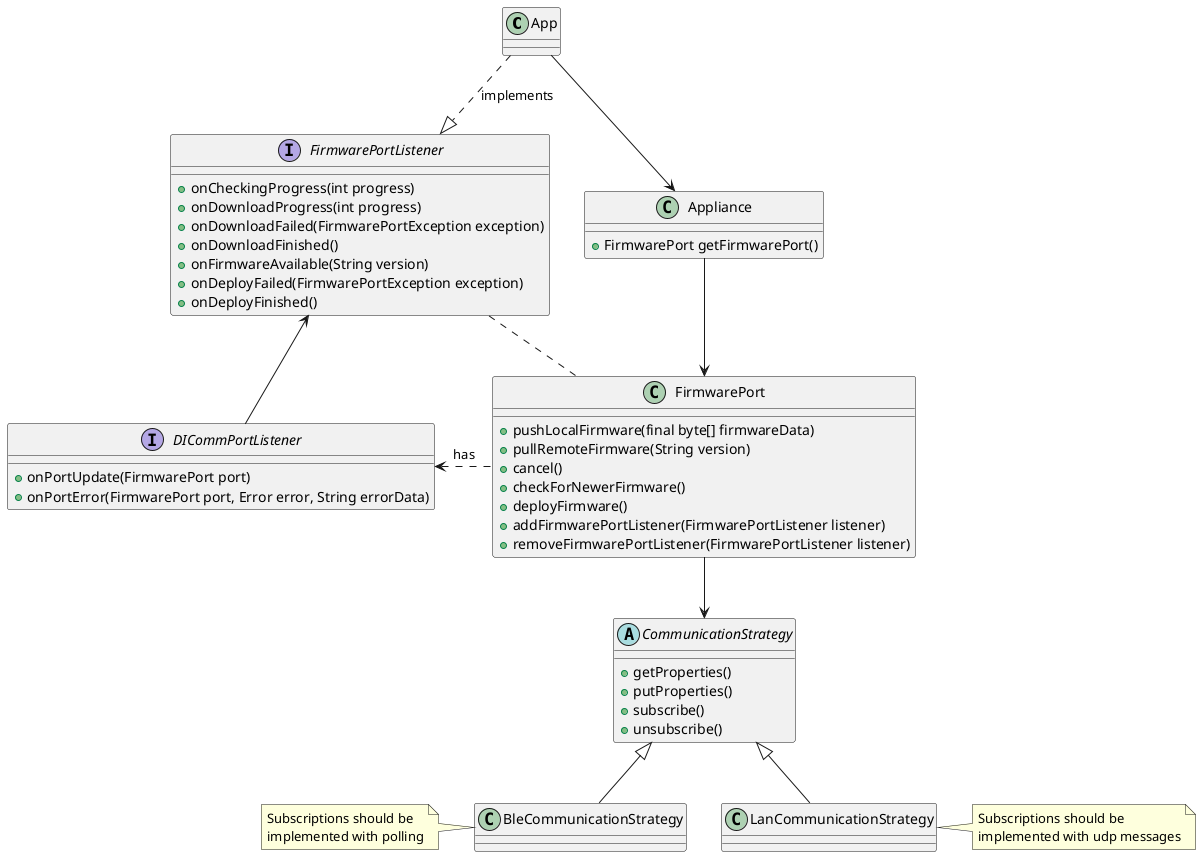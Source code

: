 @startuml

class App {
}

class Appliance {
    + FirmwarePort getFirmwarePort()
}

class FirmwarePort {
    + pushLocalFirmware(final byte[] firmwareData)
    + pullRemoteFirmware(String version)
    + cancel()
    + checkForNewerFirmware()
    + deployFirmware()
    + addFirmwarePortListener(FirmwarePortListener listener)
    + removeFirmwarePortListener(FirmwarePortListener listener)
}

interface FirmwarePortListener {
    + onCheckingProgress(int progress)
    + onDownloadProgress(int progress)
    + onDownloadFailed(FirmwarePortException exception)
    + onDownloadFinished()
    + onFirmwareAvailable(String version)
    + onDeployFailed(FirmwarePortException exception)
    + onDeployFinished()
}

interface DICommPortListener {
    + onPortUpdate(FirmwarePort port)
    + onPortError(FirmwarePort port, Error error, String errorData)
}

abstract class CommunicationStrategy {
    + getProperties()
    + putProperties()
    + subscribe()
    + unsubscribe()
}


class BleCommunicationStrategy {
}
note left : Subscriptions should be\nimplemented with polling

class LanCommunicationStrategy {
}
note right : Subscriptions should be\nimplemented with udp messages


App -down-> Appliance
App ..|> FirmwarePortListener : implements
Appliance -down-> FirmwarePort
FirmwarePort .. FirmwarePortListener
FirmwarePort .left.> DICommPortListener: has
DICommPortListener -up-> FirmwarePortListener
CommunicationStrategy <|-- LanCommunicationStrategy
CommunicationStrategy <|-- BleCommunicationStrategy
FirmwarePort --> CommunicationStrategy

@enduml
